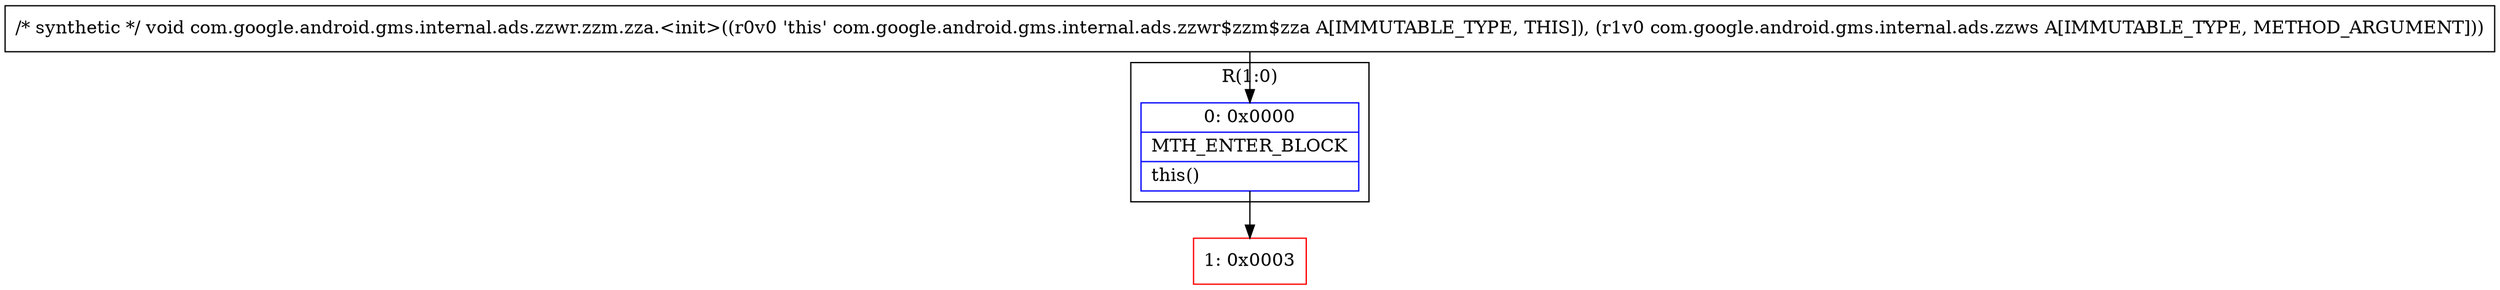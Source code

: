 digraph "CFG forcom.google.android.gms.internal.ads.zzwr.zzm.zza.\<init\>(Lcom\/google\/android\/gms\/internal\/ads\/zzws;)V" {
subgraph cluster_Region_1113095446 {
label = "R(1:0)";
node [shape=record,color=blue];
Node_0 [shape=record,label="{0\:\ 0x0000|MTH_ENTER_BLOCK\l|this()\l}"];
}
Node_1 [shape=record,color=red,label="{1\:\ 0x0003}"];
MethodNode[shape=record,label="{\/* synthetic *\/ void com.google.android.gms.internal.ads.zzwr.zzm.zza.\<init\>((r0v0 'this' com.google.android.gms.internal.ads.zzwr$zzm$zza A[IMMUTABLE_TYPE, THIS]), (r1v0 com.google.android.gms.internal.ads.zzws A[IMMUTABLE_TYPE, METHOD_ARGUMENT])) }"];
MethodNode -> Node_0;
Node_0 -> Node_1;
}

